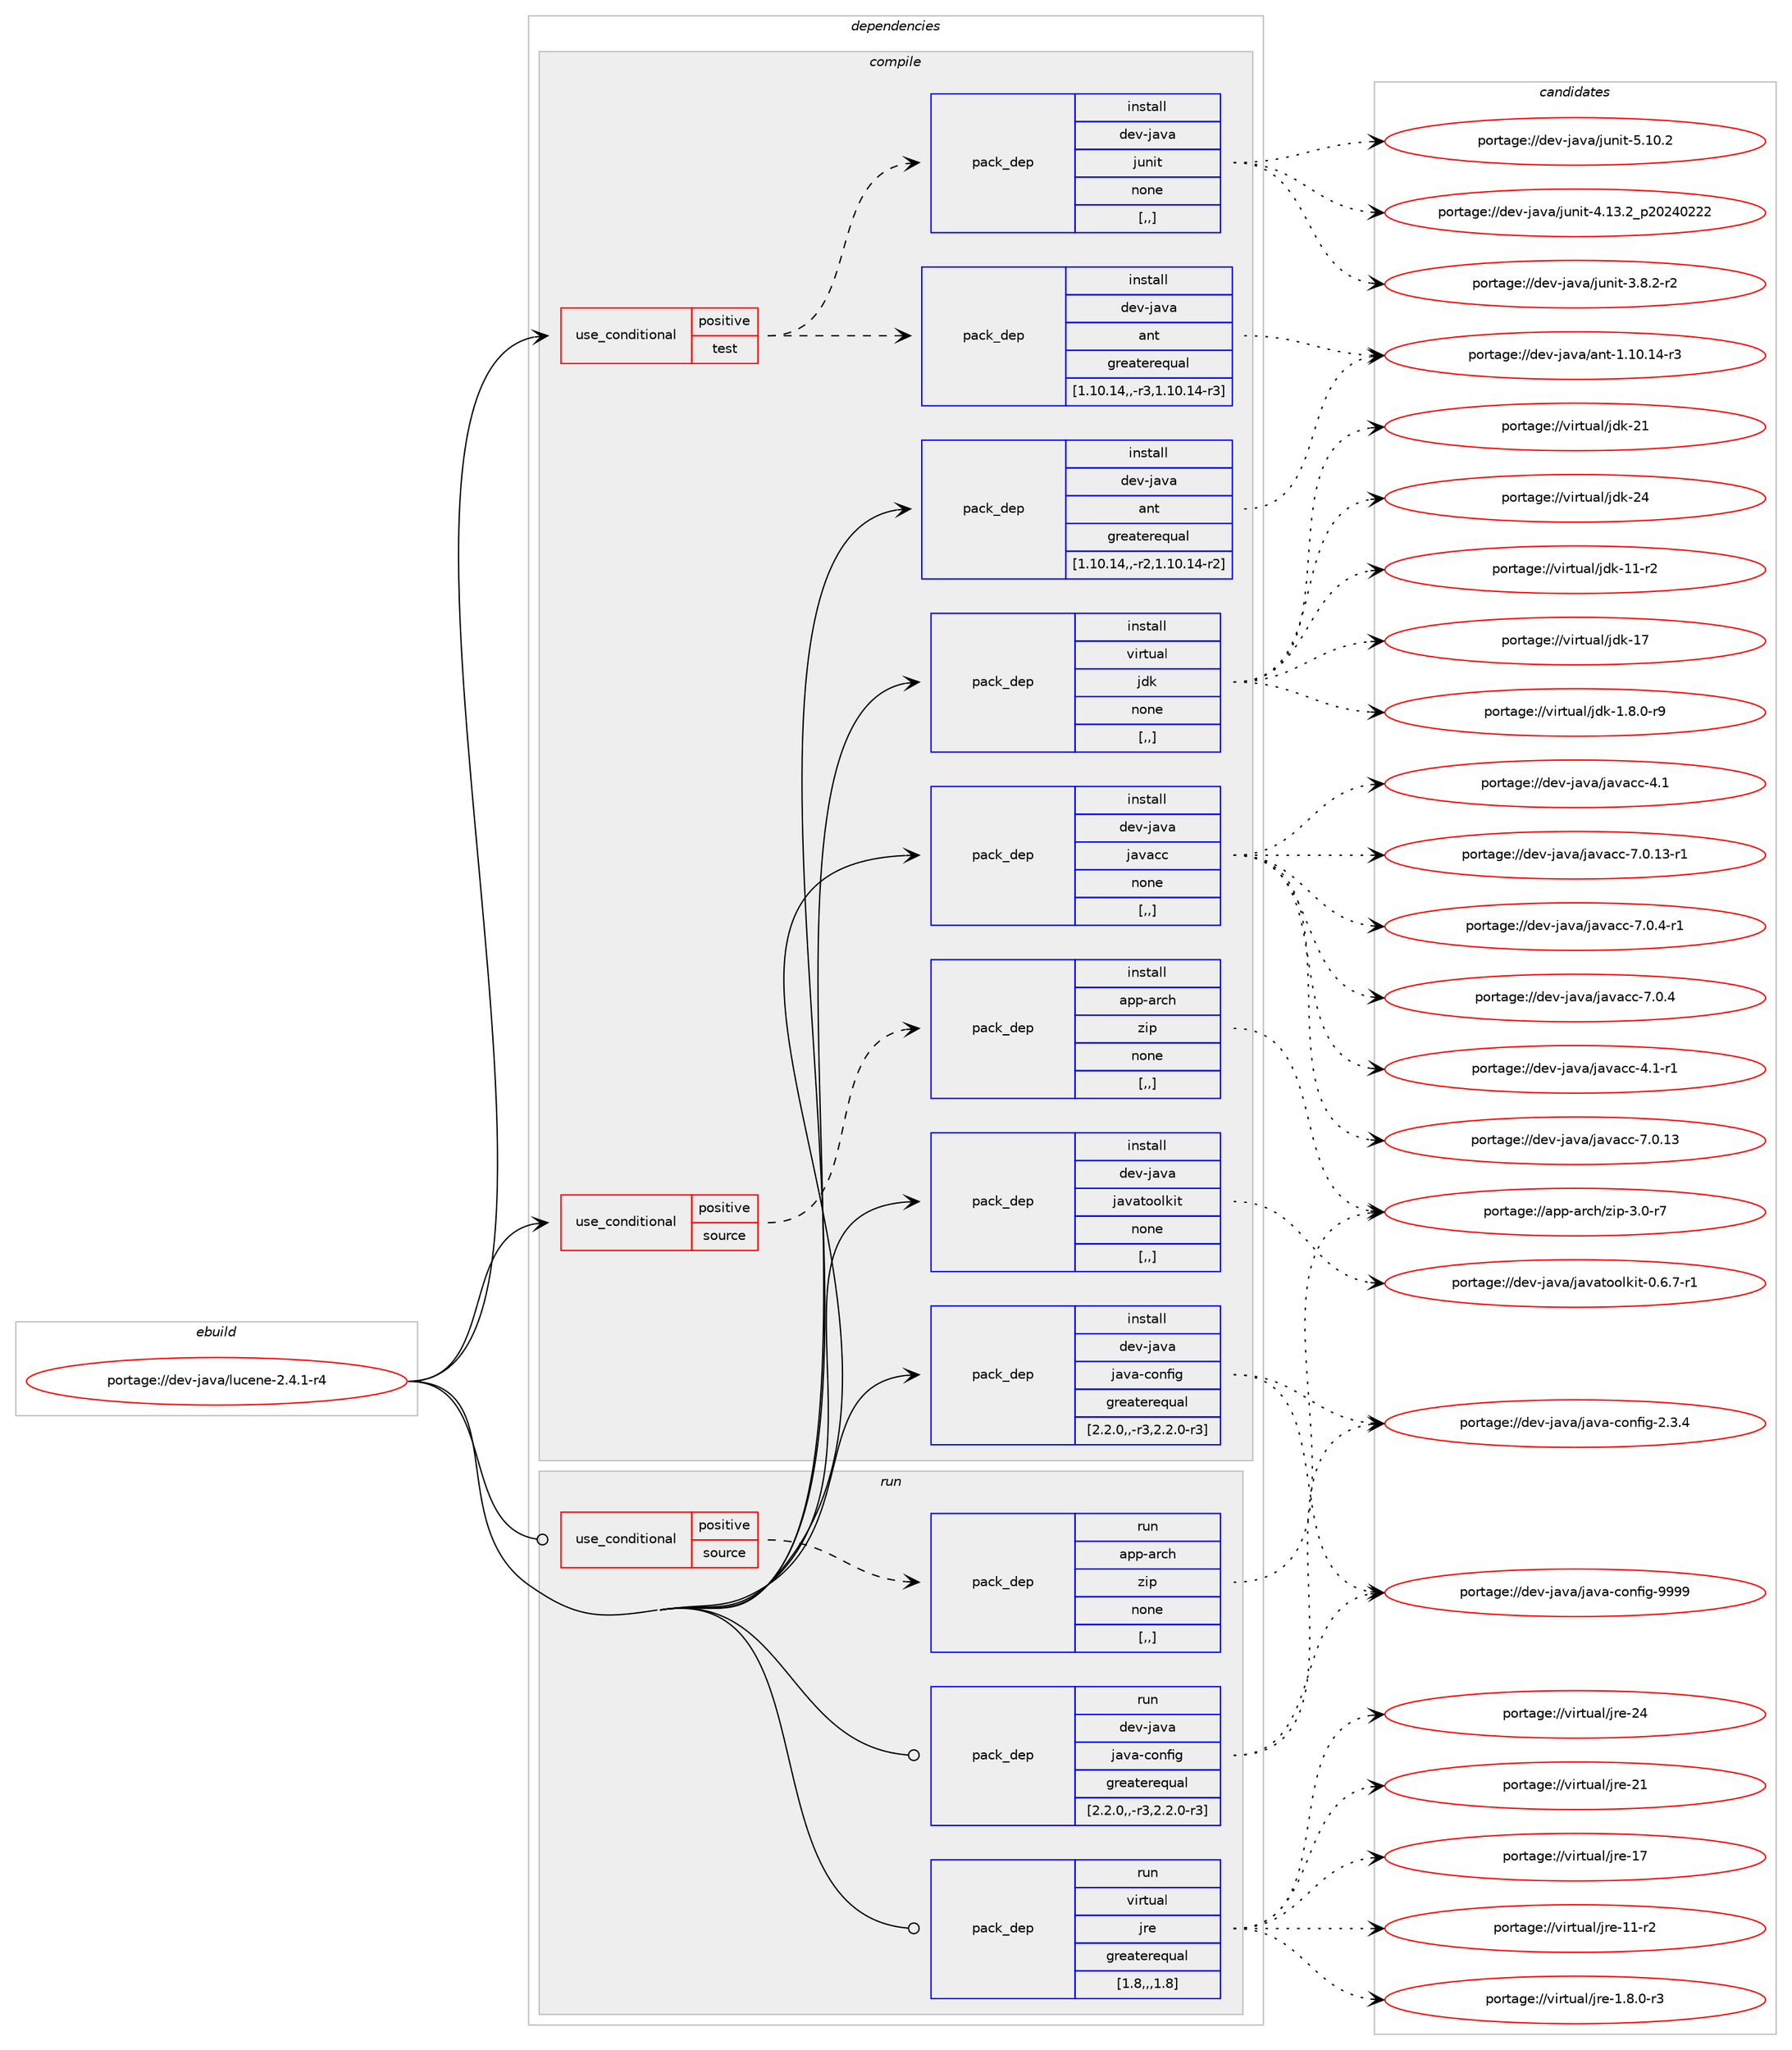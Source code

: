 digraph prolog {

# *************
# Graph options
# *************

newrank=true;
concentrate=true;
compound=true;
graph [rankdir=LR,fontname=Helvetica,fontsize=10,ranksep=1.5];#, ranksep=2.5, nodesep=0.2];
edge  [arrowhead=vee];
node  [fontname=Helvetica,fontsize=10];

# **********
# The ebuild
# **********

subgraph cluster_leftcol {
color=gray;
label=<<i>ebuild</i>>;
id [label="portage://dev-java/lucene-2.4.1-r4", color=red, width=4, href="../dev-java/lucene-2.4.1-r4.svg"];
}

# ****************
# The dependencies
# ****************

subgraph cluster_midcol {
color=gray;
label=<<i>dependencies</i>>;
subgraph cluster_compile {
fillcolor="#eeeeee";
style=filled;
label=<<i>compile</i>>;
subgraph cond22181 {
dependency96019 [label=<<TABLE BORDER="0" CELLBORDER="1" CELLSPACING="0" CELLPADDING="4"><TR><TD ROWSPAN="3" CELLPADDING="10">use_conditional</TD></TR><TR><TD>positive</TD></TR><TR><TD>source</TD></TR></TABLE>>, shape=none, color=red];
subgraph pack72781 {
dependency96020 [label=<<TABLE BORDER="0" CELLBORDER="1" CELLSPACING="0" CELLPADDING="4" WIDTH="220"><TR><TD ROWSPAN="6" CELLPADDING="30">pack_dep</TD></TR><TR><TD WIDTH="110">install</TD></TR><TR><TD>app-arch</TD></TR><TR><TD>zip</TD></TR><TR><TD>none</TD></TR><TR><TD>[,,]</TD></TR></TABLE>>, shape=none, color=blue];
}
dependency96019:e -> dependency96020:w [weight=20,style="dashed",arrowhead="vee"];
}
id:e -> dependency96019:w [weight=20,style="solid",arrowhead="vee"];
subgraph cond22182 {
dependency96021 [label=<<TABLE BORDER="0" CELLBORDER="1" CELLSPACING="0" CELLPADDING="4"><TR><TD ROWSPAN="3" CELLPADDING="10">use_conditional</TD></TR><TR><TD>positive</TD></TR><TR><TD>test</TD></TR></TABLE>>, shape=none, color=red];
subgraph pack72782 {
dependency96022 [label=<<TABLE BORDER="0" CELLBORDER="1" CELLSPACING="0" CELLPADDING="4" WIDTH="220"><TR><TD ROWSPAN="6" CELLPADDING="30">pack_dep</TD></TR><TR><TD WIDTH="110">install</TD></TR><TR><TD>dev-java</TD></TR><TR><TD>ant</TD></TR><TR><TD>greaterequal</TD></TR><TR><TD>[1.10.14,,-r3,1.10.14-r3]</TD></TR></TABLE>>, shape=none, color=blue];
}
dependency96021:e -> dependency96022:w [weight=20,style="dashed",arrowhead="vee"];
subgraph pack72783 {
dependency96023 [label=<<TABLE BORDER="0" CELLBORDER="1" CELLSPACING="0" CELLPADDING="4" WIDTH="220"><TR><TD ROWSPAN="6" CELLPADDING="30">pack_dep</TD></TR><TR><TD WIDTH="110">install</TD></TR><TR><TD>dev-java</TD></TR><TR><TD>junit</TD></TR><TR><TD>none</TD></TR><TR><TD>[,,]</TD></TR></TABLE>>, shape=none, color=blue];
}
dependency96021:e -> dependency96023:w [weight=20,style="dashed",arrowhead="vee"];
}
id:e -> dependency96021:w [weight=20,style="solid",arrowhead="vee"];
subgraph pack72784 {
dependency96024 [label=<<TABLE BORDER="0" CELLBORDER="1" CELLSPACING="0" CELLPADDING="4" WIDTH="220"><TR><TD ROWSPAN="6" CELLPADDING="30">pack_dep</TD></TR><TR><TD WIDTH="110">install</TD></TR><TR><TD>dev-java</TD></TR><TR><TD>ant</TD></TR><TR><TD>greaterequal</TD></TR><TR><TD>[1.10.14,,-r2,1.10.14-r2]</TD></TR></TABLE>>, shape=none, color=blue];
}
id:e -> dependency96024:w [weight=20,style="solid",arrowhead="vee"];
subgraph pack72785 {
dependency96025 [label=<<TABLE BORDER="0" CELLBORDER="1" CELLSPACING="0" CELLPADDING="4" WIDTH="220"><TR><TD ROWSPAN="6" CELLPADDING="30">pack_dep</TD></TR><TR><TD WIDTH="110">install</TD></TR><TR><TD>dev-java</TD></TR><TR><TD>java-config</TD></TR><TR><TD>greaterequal</TD></TR><TR><TD>[2.2.0,,-r3,2.2.0-r3]</TD></TR></TABLE>>, shape=none, color=blue];
}
id:e -> dependency96025:w [weight=20,style="solid",arrowhead="vee"];
subgraph pack72786 {
dependency96026 [label=<<TABLE BORDER="0" CELLBORDER="1" CELLSPACING="0" CELLPADDING="4" WIDTH="220"><TR><TD ROWSPAN="6" CELLPADDING="30">pack_dep</TD></TR><TR><TD WIDTH="110">install</TD></TR><TR><TD>dev-java</TD></TR><TR><TD>javacc</TD></TR><TR><TD>none</TD></TR><TR><TD>[,,]</TD></TR></TABLE>>, shape=none, color=blue];
}
id:e -> dependency96026:w [weight=20,style="solid",arrowhead="vee"];
subgraph pack72787 {
dependency96027 [label=<<TABLE BORDER="0" CELLBORDER="1" CELLSPACING="0" CELLPADDING="4" WIDTH="220"><TR><TD ROWSPAN="6" CELLPADDING="30">pack_dep</TD></TR><TR><TD WIDTH="110">install</TD></TR><TR><TD>dev-java</TD></TR><TR><TD>javatoolkit</TD></TR><TR><TD>none</TD></TR><TR><TD>[,,]</TD></TR></TABLE>>, shape=none, color=blue];
}
id:e -> dependency96027:w [weight=20,style="solid",arrowhead="vee"];
subgraph pack72788 {
dependency96028 [label=<<TABLE BORDER="0" CELLBORDER="1" CELLSPACING="0" CELLPADDING="4" WIDTH="220"><TR><TD ROWSPAN="6" CELLPADDING="30">pack_dep</TD></TR><TR><TD WIDTH="110">install</TD></TR><TR><TD>virtual</TD></TR><TR><TD>jdk</TD></TR><TR><TD>none</TD></TR><TR><TD>[,,]</TD></TR></TABLE>>, shape=none, color=blue];
}
id:e -> dependency96028:w [weight=20,style="solid",arrowhead="vee"];
}
subgraph cluster_compileandrun {
fillcolor="#eeeeee";
style=filled;
label=<<i>compile and run</i>>;
}
subgraph cluster_run {
fillcolor="#eeeeee";
style=filled;
label=<<i>run</i>>;
subgraph cond22183 {
dependency96029 [label=<<TABLE BORDER="0" CELLBORDER="1" CELLSPACING="0" CELLPADDING="4"><TR><TD ROWSPAN="3" CELLPADDING="10">use_conditional</TD></TR><TR><TD>positive</TD></TR><TR><TD>source</TD></TR></TABLE>>, shape=none, color=red];
subgraph pack72789 {
dependency96030 [label=<<TABLE BORDER="0" CELLBORDER="1" CELLSPACING="0" CELLPADDING="4" WIDTH="220"><TR><TD ROWSPAN="6" CELLPADDING="30">pack_dep</TD></TR><TR><TD WIDTH="110">run</TD></TR><TR><TD>app-arch</TD></TR><TR><TD>zip</TD></TR><TR><TD>none</TD></TR><TR><TD>[,,]</TD></TR></TABLE>>, shape=none, color=blue];
}
dependency96029:e -> dependency96030:w [weight=20,style="dashed",arrowhead="vee"];
}
id:e -> dependency96029:w [weight=20,style="solid",arrowhead="odot"];
subgraph pack72790 {
dependency96031 [label=<<TABLE BORDER="0" CELLBORDER="1" CELLSPACING="0" CELLPADDING="4" WIDTH="220"><TR><TD ROWSPAN="6" CELLPADDING="30">pack_dep</TD></TR><TR><TD WIDTH="110">run</TD></TR><TR><TD>dev-java</TD></TR><TR><TD>java-config</TD></TR><TR><TD>greaterequal</TD></TR><TR><TD>[2.2.0,,-r3,2.2.0-r3]</TD></TR></TABLE>>, shape=none, color=blue];
}
id:e -> dependency96031:w [weight=20,style="solid",arrowhead="odot"];
subgraph pack72791 {
dependency96032 [label=<<TABLE BORDER="0" CELLBORDER="1" CELLSPACING="0" CELLPADDING="4" WIDTH="220"><TR><TD ROWSPAN="6" CELLPADDING="30">pack_dep</TD></TR><TR><TD WIDTH="110">run</TD></TR><TR><TD>virtual</TD></TR><TR><TD>jre</TD></TR><TR><TD>greaterequal</TD></TR><TR><TD>[1.8,,,1.8]</TD></TR></TABLE>>, shape=none, color=blue];
}
id:e -> dependency96032:w [weight=20,style="solid",arrowhead="odot"];
}
}

# **************
# The candidates
# **************

subgraph cluster_choices {
rank=same;
color=gray;
label=<<i>candidates</i>>;

subgraph choice72781 {
color=black;
nodesep=1;
choice9711211245971149910447122105112455146484511455 [label="portage://app-arch/zip-3.0-r7", color=red, width=4,href="../app-arch/zip-3.0-r7.svg"];
dependency96020:e -> choice9711211245971149910447122105112455146484511455:w [style=dotted,weight="100"];
}
subgraph choice72782 {
color=black;
nodesep=1;
choice100101118451069711897479711011645494649484649524511451 [label="portage://dev-java/ant-1.10.14-r3", color=red, width=4,href="../dev-java/ant-1.10.14-r3.svg"];
dependency96022:e -> choice100101118451069711897479711011645494649484649524511451:w [style=dotted,weight="100"];
}
subgraph choice72783 {
color=black;
nodesep=1;
choice1001011184510697118974710611711010511645534649484650 [label="portage://dev-java/junit-5.10.2", color=red, width=4,href="../dev-java/junit-5.10.2.svg"];
choice1001011184510697118974710611711010511645524649514650951125048505248505050 [label="portage://dev-java/junit-4.13.2_p20240222", color=red, width=4,href="../dev-java/junit-4.13.2_p20240222.svg"];
choice100101118451069711897471061171101051164551465646504511450 [label="portage://dev-java/junit-3.8.2-r2", color=red, width=4,href="../dev-java/junit-3.8.2-r2.svg"];
dependency96023:e -> choice1001011184510697118974710611711010511645534649484650:w [style=dotted,weight="100"];
dependency96023:e -> choice1001011184510697118974710611711010511645524649514650951125048505248505050:w [style=dotted,weight="100"];
dependency96023:e -> choice100101118451069711897471061171101051164551465646504511450:w [style=dotted,weight="100"];
}
subgraph choice72784 {
color=black;
nodesep=1;
choice100101118451069711897479711011645494649484649524511451 [label="portage://dev-java/ant-1.10.14-r3", color=red, width=4,href="../dev-java/ant-1.10.14-r3.svg"];
dependency96024:e -> choice100101118451069711897479711011645494649484649524511451:w [style=dotted,weight="100"];
}
subgraph choice72785 {
color=black;
nodesep=1;
choice10010111845106971189747106971189745991111101021051034557575757 [label="portage://dev-java/java-config-9999", color=red, width=4,href="../dev-java/java-config-9999.svg"];
choice1001011184510697118974710697118974599111110102105103455046514652 [label="portage://dev-java/java-config-2.3.4", color=red, width=4,href="../dev-java/java-config-2.3.4.svg"];
dependency96025:e -> choice10010111845106971189747106971189745991111101021051034557575757:w [style=dotted,weight="100"];
dependency96025:e -> choice1001011184510697118974710697118974599111110102105103455046514652:w [style=dotted,weight="100"];
}
subgraph choice72786 {
color=black;
nodesep=1;
choice1001011184510697118974710697118979999455546484649514511449 [label="portage://dev-java/javacc-7.0.13-r1", color=red, width=4,href="../dev-java/javacc-7.0.13-r1.svg"];
choice100101118451069711897471069711897999945554648464951 [label="portage://dev-java/javacc-7.0.13", color=red, width=4,href="../dev-java/javacc-7.0.13.svg"];
choice10010111845106971189747106971189799994555464846524511449 [label="portage://dev-java/javacc-7.0.4-r1", color=red, width=4,href="../dev-java/javacc-7.0.4-r1.svg"];
choice1001011184510697118974710697118979999455546484652 [label="portage://dev-java/javacc-7.0.4", color=red, width=4,href="../dev-java/javacc-7.0.4.svg"];
choice1001011184510697118974710697118979999455246494511449 [label="portage://dev-java/javacc-4.1-r1", color=red, width=4,href="../dev-java/javacc-4.1-r1.svg"];
choice100101118451069711897471069711897999945524649 [label="portage://dev-java/javacc-4.1", color=red, width=4,href="../dev-java/javacc-4.1.svg"];
dependency96026:e -> choice1001011184510697118974710697118979999455546484649514511449:w [style=dotted,weight="100"];
dependency96026:e -> choice100101118451069711897471069711897999945554648464951:w [style=dotted,weight="100"];
dependency96026:e -> choice10010111845106971189747106971189799994555464846524511449:w [style=dotted,weight="100"];
dependency96026:e -> choice1001011184510697118974710697118979999455546484652:w [style=dotted,weight="100"];
dependency96026:e -> choice1001011184510697118974710697118979999455246494511449:w [style=dotted,weight="100"];
dependency96026:e -> choice100101118451069711897471069711897999945524649:w [style=dotted,weight="100"];
}
subgraph choice72787 {
color=black;
nodesep=1;
choice1001011184510697118974710697118971161111111081071051164548465446554511449 [label="portage://dev-java/javatoolkit-0.6.7-r1", color=red, width=4,href="../dev-java/javatoolkit-0.6.7-r1.svg"];
dependency96027:e -> choice1001011184510697118974710697118971161111111081071051164548465446554511449:w [style=dotted,weight="100"];
}
subgraph choice72788 {
color=black;
nodesep=1;
choice1181051141161179710847106100107455052 [label="portage://virtual/jdk-24", color=red, width=4,href="../virtual/jdk-24.svg"];
choice1181051141161179710847106100107455049 [label="portage://virtual/jdk-21", color=red, width=4,href="../virtual/jdk-21.svg"];
choice1181051141161179710847106100107454955 [label="portage://virtual/jdk-17", color=red, width=4,href="../virtual/jdk-17.svg"];
choice11810511411611797108471061001074549494511450 [label="portage://virtual/jdk-11-r2", color=red, width=4,href="../virtual/jdk-11-r2.svg"];
choice11810511411611797108471061001074549465646484511457 [label="portage://virtual/jdk-1.8.0-r9", color=red, width=4,href="../virtual/jdk-1.8.0-r9.svg"];
dependency96028:e -> choice1181051141161179710847106100107455052:w [style=dotted,weight="100"];
dependency96028:e -> choice1181051141161179710847106100107455049:w [style=dotted,weight="100"];
dependency96028:e -> choice1181051141161179710847106100107454955:w [style=dotted,weight="100"];
dependency96028:e -> choice11810511411611797108471061001074549494511450:w [style=dotted,weight="100"];
dependency96028:e -> choice11810511411611797108471061001074549465646484511457:w [style=dotted,weight="100"];
}
subgraph choice72789 {
color=black;
nodesep=1;
choice9711211245971149910447122105112455146484511455 [label="portage://app-arch/zip-3.0-r7", color=red, width=4,href="../app-arch/zip-3.0-r7.svg"];
dependency96030:e -> choice9711211245971149910447122105112455146484511455:w [style=dotted,weight="100"];
}
subgraph choice72790 {
color=black;
nodesep=1;
choice10010111845106971189747106971189745991111101021051034557575757 [label="portage://dev-java/java-config-9999", color=red, width=4,href="../dev-java/java-config-9999.svg"];
choice1001011184510697118974710697118974599111110102105103455046514652 [label="portage://dev-java/java-config-2.3.4", color=red, width=4,href="../dev-java/java-config-2.3.4.svg"];
dependency96031:e -> choice10010111845106971189747106971189745991111101021051034557575757:w [style=dotted,weight="100"];
dependency96031:e -> choice1001011184510697118974710697118974599111110102105103455046514652:w [style=dotted,weight="100"];
}
subgraph choice72791 {
color=black;
nodesep=1;
choice1181051141161179710847106114101455052 [label="portage://virtual/jre-24", color=red, width=4,href="../virtual/jre-24.svg"];
choice1181051141161179710847106114101455049 [label="portage://virtual/jre-21", color=red, width=4,href="../virtual/jre-21.svg"];
choice1181051141161179710847106114101454955 [label="portage://virtual/jre-17", color=red, width=4,href="../virtual/jre-17.svg"];
choice11810511411611797108471061141014549494511450 [label="portage://virtual/jre-11-r2", color=red, width=4,href="../virtual/jre-11-r2.svg"];
choice11810511411611797108471061141014549465646484511451 [label="portage://virtual/jre-1.8.0-r3", color=red, width=4,href="../virtual/jre-1.8.0-r3.svg"];
dependency96032:e -> choice1181051141161179710847106114101455052:w [style=dotted,weight="100"];
dependency96032:e -> choice1181051141161179710847106114101455049:w [style=dotted,weight="100"];
dependency96032:e -> choice1181051141161179710847106114101454955:w [style=dotted,weight="100"];
dependency96032:e -> choice11810511411611797108471061141014549494511450:w [style=dotted,weight="100"];
dependency96032:e -> choice11810511411611797108471061141014549465646484511451:w [style=dotted,weight="100"];
}
}

}
